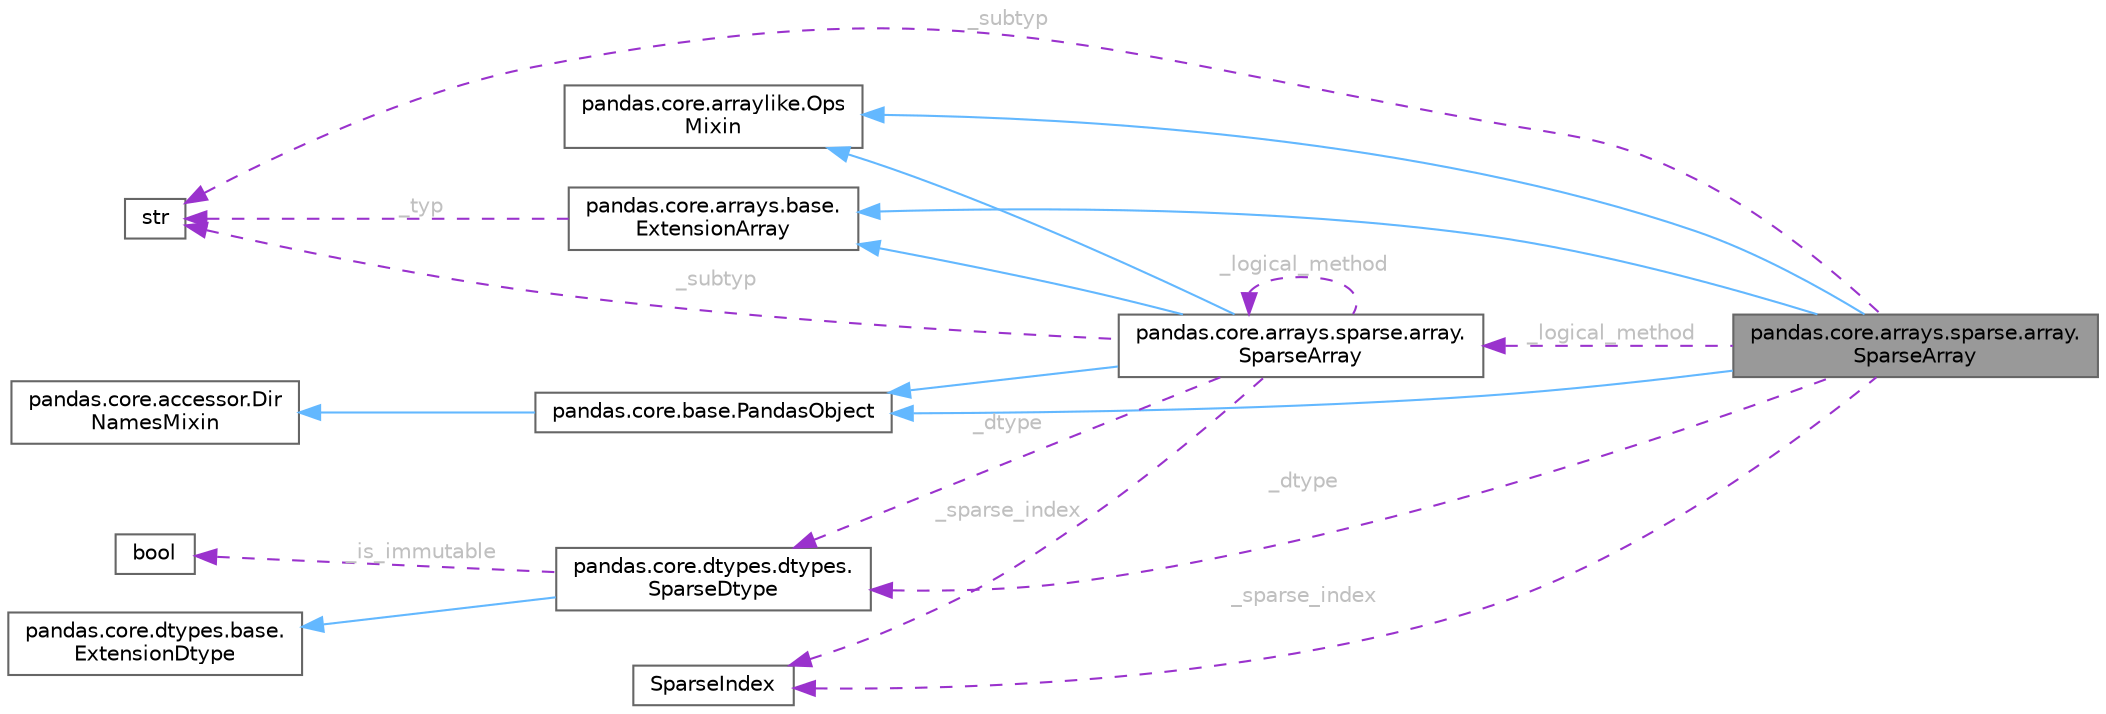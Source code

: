 digraph "pandas.core.arrays.sparse.array.SparseArray"
{
 // LATEX_PDF_SIZE
  bgcolor="transparent";
  edge [fontname=Helvetica,fontsize=10,labelfontname=Helvetica,labelfontsize=10];
  node [fontname=Helvetica,fontsize=10,shape=box,height=0.2,width=0.4];
  rankdir="LR";
  Node1 [id="Node000001",label="pandas.core.arrays.sparse.array.\lSparseArray",height=0.2,width=0.4,color="gray40", fillcolor="grey60", style="filled", fontcolor="black",tooltip=" "];
  Node2 -> Node1 [id="edge19_Node000001_Node000002",dir="back",color="steelblue1",style="solid",tooltip=" "];
  Node2 [id="Node000002",label="pandas.core.arraylike.Ops\lMixin",height=0.2,width=0.4,color="gray40", fillcolor="white", style="filled",URL="$classpandas_1_1core_1_1arraylike_1_1OpsMixin.html",tooltip=" "];
  Node3 -> Node1 [id="edge20_Node000001_Node000003",dir="back",color="steelblue1",style="solid",tooltip=" "];
  Node3 [id="Node000003",label="pandas.core.base.PandasObject",height=0.2,width=0.4,color="gray40", fillcolor="white", style="filled",URL="$classpandas_1_1core_1_1base_1_1PandasObject.html",tooltip=" "];
  Node4 -> Node3 [id="edge21_Node000003_Node000004",dir="back",color="steelblue1",style="solid",tooltip=" "];
  Node4 [id="Node000004",label="pandas.core.accessor.Dir\lNamesMixin",height=0.2,width=0.4,color="gray40", fillcolor="white", style="filled",URL="$classpandas_1_1core_1_1accessor_1_1DirNamesMixin.html",tooltip=" "];
  Node5 -> Node1 [id="edge22_Node000001_Node000005",dir="back",color="steelblue1",style="solid",tooltip=" "];
  Node5 [id="Node000005",label="pandas.core.arrays.base.\lExtensionArray",height=0.2,width=0.4,color="gray40", fillcolor="white", style="filled",URL="$classpandas_1_1core_1_1arrays_1_1base_1_1ExtensionArray.html",tooltip=" "];
  Node6 -> Node5 [id="edge23_Node000005_Node000006",dir="back",color="darkorchid3",style="dashed",tooltip=" ",label=" _typ",fontcolor="grey" ];
  Node6 [id="Node000006",label="str",height=0.2,width=0.4,color="gray40", fillcolor="white", style="filled",tooltip=" "];
  Node6 -> Node1 [id="edge24_Node000001_Node000006",dir="back",color="darkorchid3",style="dashed",tooltip=" ",label=" _subtyp",fontcolor="grey" ];
  Node7 -> Node1 [id="edge25_Node000001_Node000007",dir="back",color="darkorchid3",style="dashed",tooltip=" ",label=" _sparse_index",fontcolor="grey" ];
  Node7 [id="Node000007",label="SparseIndex",height=0.2,width=0.4,color="gray40", fillcolor="white", style="filled",tooltip=" "];
  Node8 -> Node1 [id="edge26_Node000001_Node000008",dir="back",color="darkorchid3",style="dashed",tooltip=" ",label=" _dtype",fontcolor="grey" ];
  Node8 [id="Node000008",label="pandas.core.dtypes.dtypes.\lSparseDtype",height=0.2,width=0.4,color="gray40", fillcolor="white", style="filled",URL="$classpandas_1_1core_1_1dtypes_1_1dtypes_1_1SparseDtype.html",tooltip=" "];
  Node9 -> Node8 [id="edge27_Node000008_Node000009",dir="back",color="steelblue1",style="solid",tooltip=" "];
  Node9 [id="Node000009",label="pandas.core.dtypes.base.\lExtensionDtype",height=0.2,width=0.4,color="gray40", fillcolor="white", style="filled",URL="$classpandas_1_1core_1_1dtypes_1_1base_1_1ExtensionDtype.html",tooltip=" "];
  Node10 -> Node8 [id="edge28_Node000008_Node000010",dir="back",color="darkorchid3",style="dashed",tooltip=" ",label=" _is_immutable",fontcolor="grey" ];
  Node10 [id="Node000010",label="bool",height=0.2,width=0.4,color="gray40", fillcolor="white", style="filled",tooltip=" "];
  Node11 -> Node1 [id="edge29_Node000001_Node000011",dir="back",color="darkorchid3",style="dashed",tooltip=" ",label=" _logical_method",fontcolor="grey" ];
  Node11 [id="Node000011",label="pandas.core.arrays.sparse.array.\lSparseArray",height=0.2,width=0.4,color="gray40", fillcolor="white", style="filled",URL="$classpandas_1_1core_1_1arrays_1_1sparse_1_1array_1_1SparseArray.html",tooltip=" "];
  Node2 -> Node11 [id="edge30_Node000011_Node000002",dir="back",color="steelblue1",style="solid",tooltip=" "];
  Node3 -> Node11 [id="edge31_Node000011_Node000003",dir="back",color="steelblue1",style="solid",tooltip=" "];
  Node5 -> Node11 [id="edge32_Node000011_Node000005",dir="back",color="steelblue1",style="solid",tooltip=" "];
  Node6 -> Node11 [id="edge33_Node000011_Node000006",dir="back",color="darkorchid3",style="dashed",tooltip=" ",label=" _subtyp",fontcolor="grey" ];
  Node7 -> Node11 [id="edge34_Node000011_Node000007",dir="back",color="darkorchid3",style="dashed",tooltip=" ",label=" _sparse_index",fontcolor="grey" ];
  Node8 -> Node11 [id="edge35_Node000011_Node000008",dir="back",color="darkorchid3",style="dashed",tooltip=" ",label=" _dtype",fontcolor="grey" ];
  Node11 -> Node11 [id="edge36_Node000011_Node000011",dir="back",color="darkorchid3",style="dashed",tooltip=" ",label=" _logical_method",fontcolor="grey" ];
}
